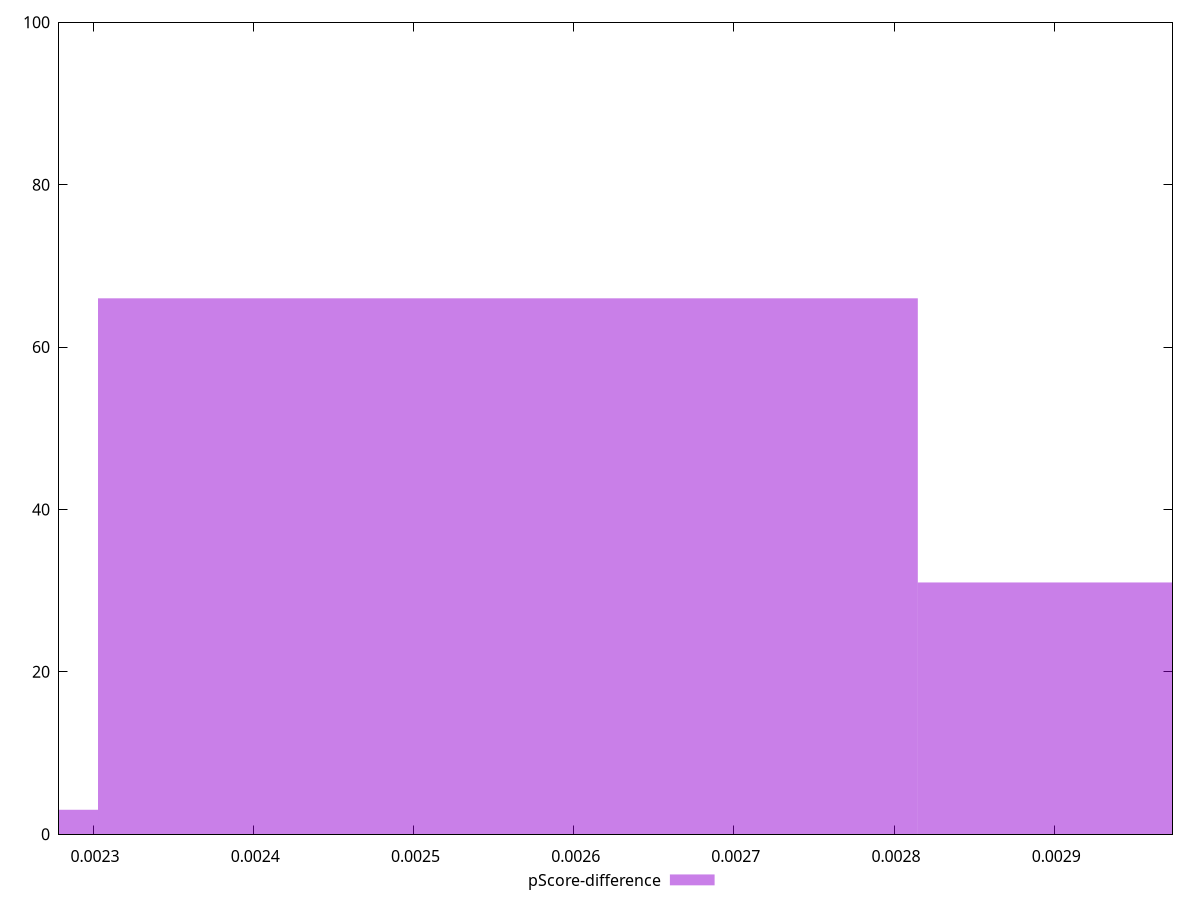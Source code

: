 reset

$pScoreDifference <<EOF
0.002558955310435539 66
0.0030707463725226473 31
0.0020471642483484314 3
EOF

set key outside below
set boxwidth 0.0005117910620871079
set xrange [0.002278705338622844:0.002973846915872491]
set yrange [0:100]
set trange [0:100]
set style fill transparent solid 0.5 noborder
set terminal svg size 640, 490 enhanced background rgb 'white'
set output "reprap/uses-long-cache-ttl/samples/pages+cached/pScore-difference/histogram.svg"

plot $pScoreDifference title "pScore-difference" with boxes

reset
